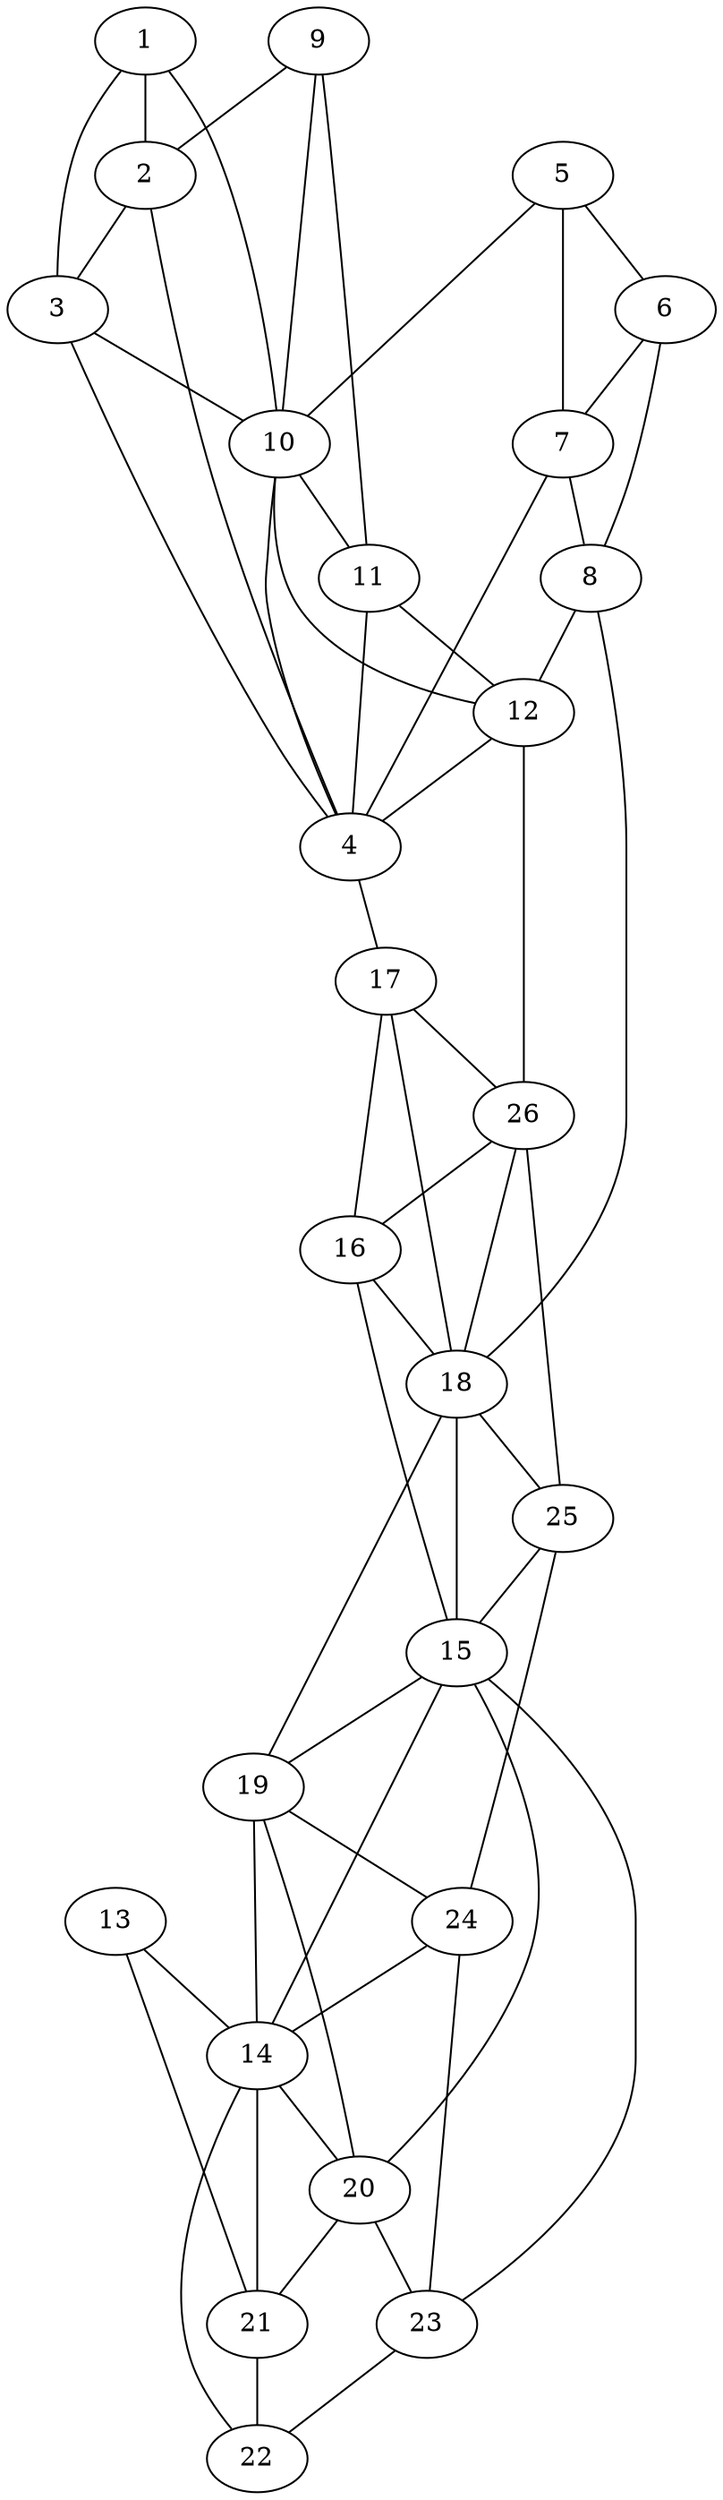 graph pdb1bni {
	1	 [aaLength=11,
		sequence=FDGVADYLQTY,
		type=0];
	2	 [aaLength=7,
		sequence=KSEAQAL,
		type=0];
	1 -- 2	 [distance0="25.31411",
		frequency=1,
		type0=1];
	3	 [aaLength=3,
		sequence=ASK,
		type=0];
	1 -- 3	 [distance0="31.37895",
		frequency=1,
		type0=3];
	10	 [aaLength=6,
		sequence=KSEAQA,
		type=0];
	1 -- 10	 [distance0="28.83147",
		frequency=1,
		type0=2];
	2 -- 3	 [distance0="11.84328",
		distance1="3.0",
		frequency=2,
		type0=1,
		type1=4];
	4	 [aaLength=4,
		sequence=LADV,
		type=0];
	2 -- 4	 [distance0="18.17035",
		frequency=1,
		type0=3];
	3 -- 4	 [distance0="9.930574",
		distance1="2.0",
		frequency=2,
		type0=1,
		type1=4];
	3 -- 10	 [distance0="18.14928",
		frequency=1,
		type0=3];
	11	 [aaLength=3,
		sequence=ASK,
		type=0];
	4 -- 11	 [distance0="15.18818",
		frequency=1,
		type0=2];
	4 -- 10	 [distance0="16.58746",
		frequency=1,
		type0=3];
	17	 [aaLength=5,
		sequence=GGDIF,
		type=1];
	4 -- 17	 [distance0="6.0",
		frequency=1,
		type0=4];
	5	 [aaLength=10,
		sequence=FDGVADYLQT,
		type=0];
	7	 [aaLength=3,
		sequence=ASK,
		type=0];
	5 -- 7	 [distance0="31.93951",
		frequency=1,
		type0=3];
	5 -- 10	 [distance0="29.34268",
		frequency=1,
		type0=2];
	6	 [aaLength=7,
		sequence=KSEAQAL,
		type=0];
	5 -- 6	 [distance0="25.94331",
		distance1="10.0",
		frequency=2,
		type0=1,
		type1=4];
	6 -- 7	 [distance0="11.60994",
		distance1="3.0",
		frequency=2,
		type0=1,
		type1=4];
	8	 [aaLength=4,
		sequence=LADV,
		type=0];
	6 -- 8	 [distance0="18.28175",
		frequency=1,
		type0=2];
	7 -- 4	 [distance0="30.70783",
		frequency=1,
		type0=3];
	7 -- 8	 [distance0="9.700102",
		distance1="2.0",
		frequency=2,
		type0=1,
		type1=4];
	12	 [aaLength=4,
		sequence=LADV,
		type=0];
	8 -- 12	 [distance0="36.20231",
		frequency=1,
		type0=3];
	18	 [aaLength=5,
		sequence=WREAD,
		type=1];
	8 -- 18	 [distance0="25.0",
		frequency=1,
		type0=4];
	9	 [aaLength=11,
		sequence=FDGVADYLQTY,
		type=0];
	9 -- 11	 [distance0="31.74102",
		frequency=1,
		type0=3];
	9 -- 2	 [distance0="30.90165",
		frequency=1,
		type0=2];
	9 -- 10	 [distance0="26.9",
		distance1="9.0",
		frequency=2,
		type0=1,
		type1=4];
	10 -- 11	 [distance0="12.76802",
		distance1="4.0",
		frequency=2,
		type0=1,
		type1=4];
	11 -- 12	 [distance0="9.778238",
		distance1="2.0",
		frequency=2,
		type0=1,
		type1=4];
	12 -- 4	 [distance0="20.14626",
		frequency=1,
		type0=3];
	12 -- 10	 [distance0="19.89765",
		frequency=1,
		type0=2];
	26	 [aaLength=5,
		sequence=GGDIF,
		type=1];
	12 -- 26	 [distance0="6.0",
		frequency=1,
		type0=4];
	13	 [aaLength=4,
		sequence=TKIR,
		type=1];
	14	 [aaLength=4,
		sequence=IYKT,
		type=1];
	13 -- 14	 [distance0="11.0",
		frequency=1,
		type0=3];
	21	 [aaLength=4,
		sequence=TKIR,
		type=1];
	13 -- 21	 [distance0="0.0",
		frequency=1,
		type0=1];
	15	 [aaLength=5,
		sequence=RILYS,
		type=1];
	14 -- 15	 [distance0="9.0",
		frequency=1,
		type0=3];
	20	 [aaLength=4,
		sequence=IYKT,
		type=1];
	14 -- 20	 [distance0="0.0",
		frequency=1,
		type0=1];
	19	 [aaLength=5,
		sequence=RILYS,
		type=1];
	15 -- 19	 [distance0="0.0",
		frequency=1,
		type0=1];
	16	 [aaLength=5,
		sequence=WREAD,
		type=1];
	16 -- 15	 [distance0="16.0",
		distance1="11.0",
		frequency=2,
		type0=3,
		type1=4];
	16 -- 18	 [distance0="0.0",
		frequency=1,
		type0=1];
	17 -- 16	 [distance0="19.0",
		distance1="14.0",
		frequency=2,
		type0=2,
		type1=4];
	17 -- 18	 [distance0="19.0",
		frequency=1,
		type0=3];
	17 -- 26	 [distance0="0.0",
		frequency=1,
		type0=1];
	18 -- 15	 [distance0="16.0",
		frequency=1,
		type0=3];
	18 -- 19	 [distance0="11.0",
		frequency=1,
		type0=4];
	25	 [aaLength=5,
		sequence=WREAD,
		type=1];
	18 -- 25	 [distance0="0.0",
		frequency=1,
		type0=2];
	19 -- 14	 [distance0="9.0",
		frequency=1,
		type0=3];
	19 -- 20	 [distance0="4.0",
		frequency=1,
		type0=4];
	24	 [aaLength=5,
		sequence=RILYS,
		type=1];
	19 -- 24	 [distance0="0.0",
		frequency=1,
		type0=2];
	20 -- 15	 [distance0="9.0",
		frequency=1,
		type0=3];
	20 -- 21	 [distance0="7.0",
		frequency=1,
		type0=4];
	23	 [aaLength=4,
		sequence=IYKT,
		type=1];
	20 -- 23	 [distance0="0.0",
		frequency=1,
		type0=2];
	21 -- 14	 [distance0="11.0",
		frequency=1,
		type0=3];
	22	 [aaLength=4,
		sequence=TKIR,
		type=1];
	21 -- 22	 [distance0="0.0",
		frequency=1,
		type0=2];
	22 -- 14	 [distance0="11.0",
		frequency=1,
		type0=3];
	23 -- 15	 [distance0="9.0",
		frequency=1,
		type0=3];
	23 -- 22	 [distance0="7.0",
		frequency=1,
		type0=4];
	24 -- 14	 [distance0="9.0",
		frequency=1,
		type0=3];
	24 -- 23	 [distance0="4.0",
		frequency=1,
		type0=4];
	25 -- 15	 [distance0="16.0",
		frequency=1,
		type0=3];
	25 -- 24	 [distance0="11.0",
		frequency=1,
		type0=4];
	26 -- 16	 [distance0="19.0",
		frequency=1,
		type0=2];
	26 -- 18	 [distance0="19.0",
		frequency=1,
		type0=3];
	26 -- 25	 [distance0="14.0",
		frequency=1,
		type0=4];
}
